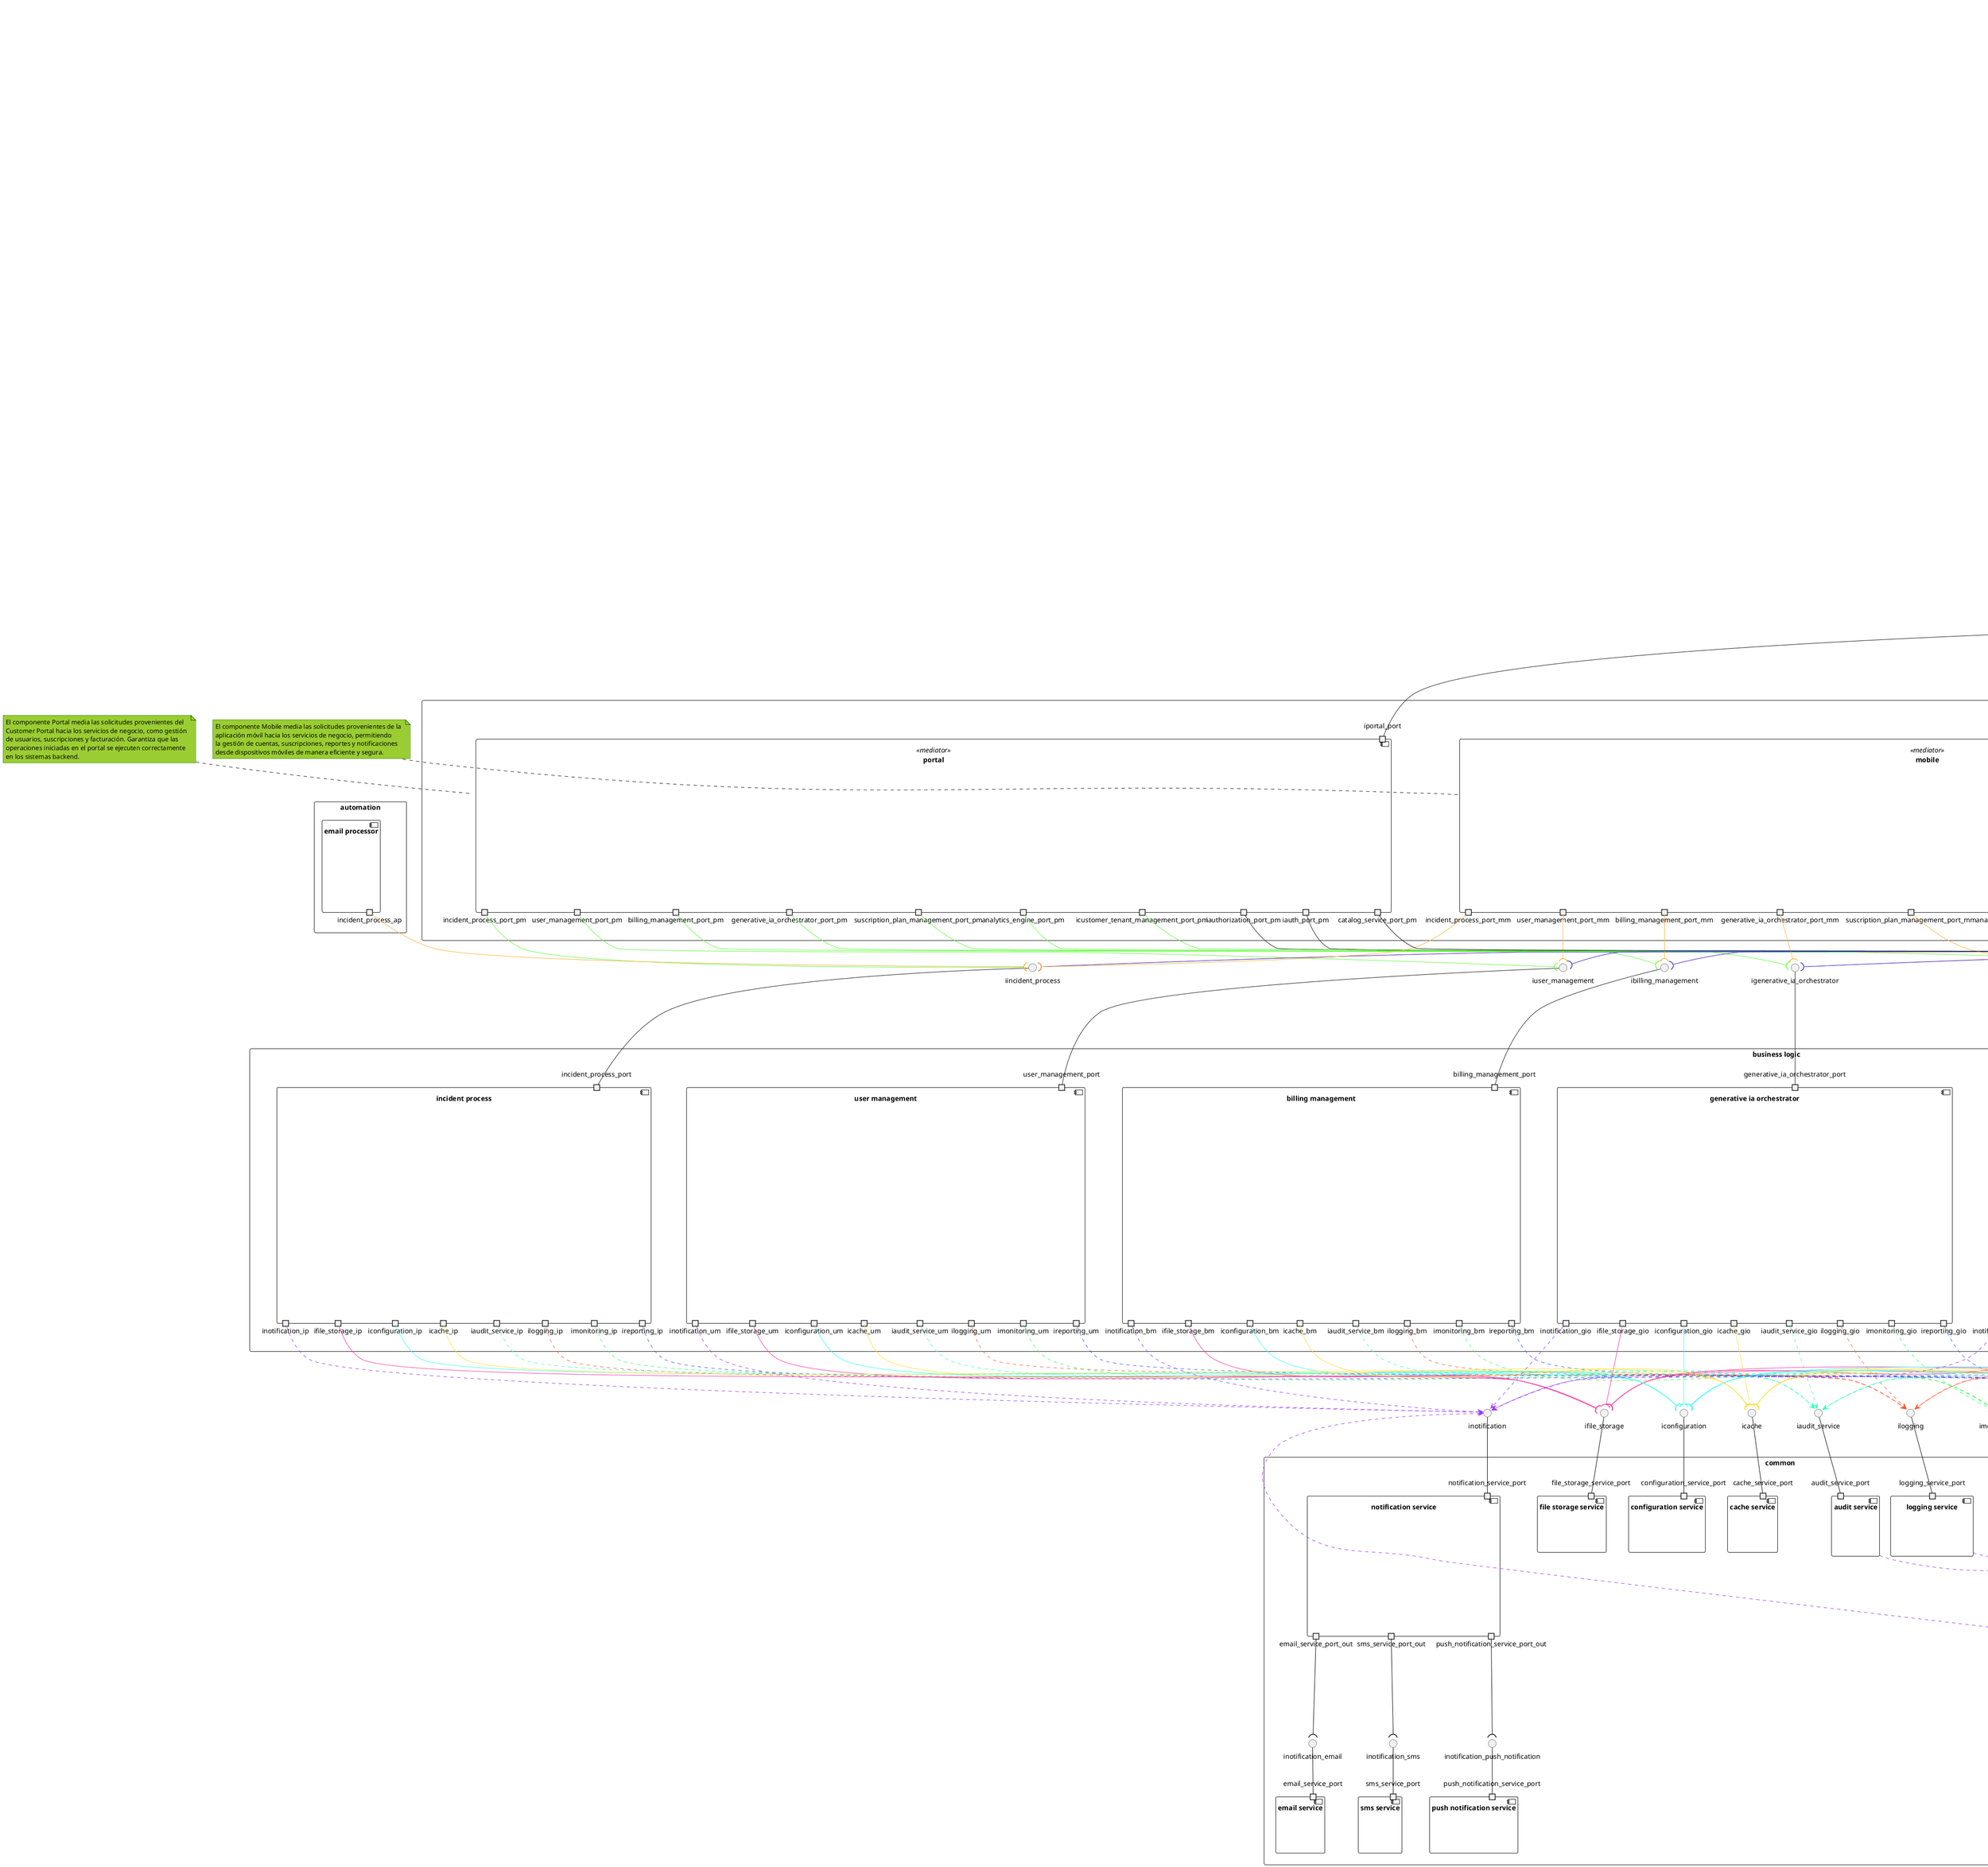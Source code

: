 @startuml component-connector
' #######################################################################
' # Component Connector
' #######################################################################

' -----------------------------------------------------------------------
' - Definir skinparam
' -----------------------------------------------------------------------
skinparam packageStyle rectangle
skinparam component {
    BackgroundColor<<ExternalComponent>> LightBlue
    BorderColor<<ExternalComponent>> DarkBlue
    FontColor<<ExternalComponent>> Black
}

' #######################################################################
' PRESENTATION LAYER
' #######################################################################
package "presentation" {
    component "customer portal" {
        portout gw_portal_port_out
    }
    component "client admin dashboard" {
        portout gw_admin_port_out
    }
    component "mobile app" {
        portout gw_mobile_port_out
    }
}

    component "integration service" <<ExternalComponent>>{
        portout integration_service_port
    }

' -----------------------------------------------------------------------
' - NOTAS
' -----------------------------------------------------------------------
    
    note right of "integration service"
    **Táctica de integrabilidad Aplicada: Adhere to Standards**
    
    - El Integration Service y el API Gateway siguen estándares bien definidos 
      de comunicación y seguridad (como REST, JSON, OAuth) para asegurar la 
      interoperabilidad entre componentes del sistema. Esto facilita la integración 
      de servicios y la escalabilidad del sistema, permitiendo que diferentes 
      componentes trabajen juntos de manera efectiva y sin problemas.
    end note
    
    note top of "customer portal"
        Es la interfaz principal utilizada por los clientes 
        para interactuar con los servicios que ofrece el sistema. 
        Permite a los usuarios gestionar sus cuentas, suscripciones, 
        acceder a productos, realizar consultas y recibir notificaciones. 
        Además, es el portal a través del cual los clientes pueden 
        visualizar y descargar reportes generados por el sistema, 
        proporcionando acceso a análisis y datos relevantes relacionados 
        con su uso de los servicios.
    end note
    note top of "client admin dashboard"
        Este componente es un panel de administración utilizado por los 
        administradores de los clientes para gestionar las configuraciones 
        específicas del cliente, monitorizar el uso de los servicios, 
        manejar usuarios internos y configurar políticas y permisos. 
        Es crucial para la administración interna de las cuentas de clientes, 
        permitiendo supervisar la actividad y ajustar configuraciones según 
        las necesidades del cliente.
    end note
    note top of "mobile app"
        La aplicación móvil permite a los usuarios de una empresa cliente de 
        ABCall interactuar de manera eficiente con los servicios desde 
        dispositivos móviles. Las funcionalidades principales incluyen la 
        interacción con un chatbot, consulta del estado de solicitudes, respuesta 
        a encuestas, creación de incidentes (PQR), y la actualización de datos 
        personales y preferencias de comunicación. Los usuarios también pueden 
        visualizar indicadores y tableros de control, acceder a reportes de 
        llamadas y recibir notificaciones sobre incidentes. Además, ofrece acceso 
        a servicios de inteligencia artificial generativa, permitiendo que los 
        usuarios reciban respuestas automatizadas y personalizadas según sus 
        interacciones. Esta app está diseñada para ser ligera, responsiva y fácil 
        de usar, asegurando que los usuarios móviles tengan una experiencia fluida 
        y funcional en cualquier momento y lugar​ .
    end note
    note top of "integration service"
        "Corresponde en general a los servicios implemetados 
        por los clientes para integrarse con ABCall"
    end note
    note top of "presentation"
        **Tácticas de Seguridad Aplicadas en la Capa de Presentación**:
        **Validate Input**: Desde la perspectiva de las interfaces de usuario (Customer Portal, 
        Client Admin Dashboard, Mobile App), es crucial validar todos los datos ingresados por 
        los usuarios antes de enviarlos al backend. Esto incluye la verificación de campos de 
        formularios, longitud de cadenas, formato de datos y contenido apropiado. La validación 
        en el frontend no solo mejora la experiencia del usuario al prevenir errores, sino que 
        también actúa como una primera línea de defensa contra datos maliciosos.
    end note

' #######################################################################
' GATEWAY LAYER
' #######################################################################

package gateway {
    component "api gateway" {
        portin gw_integration_port
        portin gw_portal_port
        portin gw_admin_port
        portin gw_mobile_port
        portout iintegration_port_gw
        portout iportal_port_gw
        portout imobile_port_gw
        portout iadmin_port_gw
    }
}

' -----------------------------------------------------------------------
' - INTERFACES
' -----------------------------------------------------------------------

interface igwportal
interface igwadmin
interface igwmobile
interface igw_integration

' -----------------------------------------------------------------------
' - CONEXIONES
' -----------------------------------------------------------------------
gw_portal_port -up- igwportal
gw_admin_port -up- igwadmin
gw_mobile_port -up- igwmobile


gw_portal_port_out -down-( igwportal
gw_admin_port_out -down-( igwadmin
gw_mobile_port_out -down-( igwmobile

gw_integration_port -up- igw_integration
integration_service_port -down-( igw_integration

' -----------------------------------------------------------------------
' - NOTAS
' -----------------------------------------------------------------------

note right of "api gateway" 
   El API Gateway actúa como un punto de entrada central para todas 
   las solicitudes de los clientes y sistemas externos. Funciona 
   como un proxy inverso, dirigiendo las solicitudes a los servicios
   apropiados según el tipo de solicitud. Además, gestiona funciones 
   transversales como la autenticación, autorización, limitación de 
   tasas, registro de logs y balanceo de carga. 
   Es crucial para la seguridad y el rendimiento del sistema, asegurando 
   que solo las solicitudes válidas y seguras lleguen a los servicios internos.
end note
skinparam note {
    BackgroundColor YellowGreen
    BorderColor DarkGreen
    FontColor Black
}

note right of "api gateway"
    El uso del patrón de API Gateway es crucial en arquitecturas Cloud Native, 
    ya que centraliza el manejo de solicitudes, simplifica la integración 
    de servicios, y mejora la seguridad al actuar como un único punto de 
    entrada para todos los microservicios. Esto permite aplicar políticas 
    de seguridad, autenticación, autorización y control de tráfico de manera 
    unificada, garantizando un acceso consistente y seguro a los servicios 
    distribuidos.
end note




' #######################################################################
' ORCHESTRATION LAYER
' #######################################################################

package Orchestration{
    component "integration" <<mediator>>{
        portin iintegration_port
        portout iauth_port_im
        portout iauthorization_port_im
        portout icustomer_tenant_management_port_im
        portout suscription_plan_management_port_im
        portout user_management_port_im
        portout billing_management_port_im
        portout incident_process_port_im
        portout generative_ia_orchestrator_port_im
        portout analytics_engine_port_im
        portout catalog_service_port_im
    }
    component "portal" <<mediator>>{
        portin iportal_port
        portout iauth_port_pm
        portout iauthorization_port_pm
        portout icustomer_tenant_management_port_pm
        portout suscription_plan_management_port_pm
        portout user_management_port_pm
        portout billing_management_port_pm
        portout incident_process_port_pm
        portout generative_ia_orchestrator_port_pm
        portout analytics_engine_port_pm
        portout catalog_service_port_pm
    }
    component "admin dashboard" <<mediator>>{
        portin iadmin_port
        portout iauth_port_adm
        portout iauthorization_port_adm
        portout icustomer_tenant_management_port_adm
        portout suscription_plan_management_port_adm
        portout user_management_port_adm
        portout billing_management_port_adm
        portout incident_process_port_adm
        portout generative_ia_orchestrator_port_adm
        portout analytics_engine_port_adm
        portout catalog_service_port_adm
    }
    component mobile <<mediator>> {
        portin imobile_port
        portout iauth_port_mm
        portout iauthorization_port_mm
        portout icustomer_tenant_management_port_mm
        portout suscription_plan_management_port_mm
        portout user_management_port_mm
        portout billing_management_port_mm
        portout incident_process_port_mm
        portout generative_ia_orchestrator_port_mm
        portout analytics_engine_port_mm
        portout catalog_service_port_mm
    }
}

' -----------------------------------------------------------------------
' - INTERFACES
' -----------------------------------------------------------------------

interface iintegration
iintegration_port -up- iintegration

interface iportal
iportal_port -up- iportal

interface iadmin
iadmin_port -up- iadmin

interface imobile
imobile_port -up- imobile

' -----------------------------------------------------------------------
' - CONEXIONES
' -----------------------------------------------------------------------
imobile_port_gw -down-( imobile
iadmin_port_gw -down-( iadmin
iportal_port_gw -down-( iportal
iintegration_port_gw -down-( iintegration

'-----------------------------------------------------------------------
' - NOTAS
'-----------------------------------------------------------------------

note left of "integration"
    El componente Integration orquesta y coordina las interacciones 
    entre el sistema principal y servicios externos, asegurando 
    que las solicitudes se procesen de manera eficiente y ordenada. 
    Es vital para manejar la autenticación, autorización, y gestión 
    de usuarios entre sistemas distribuidos.
end note

note top of "portal"
    El componente Portal media las solicitudes provenientes del 
    Customer Portal hacia los servicios de negocio, como gestión 
    de usuarios, suscripciones y facturación. Garantiza que las 
    operaciones iniciadas en el portal se ejecuten correctamente 
    en los sistemas backend.
end note

note left of "admin dashboard"
    Admin Dashboard orquesta las interacciones iniciadas desde el 
    panel de administración de clientes, manejando configuraciones, 
    políticas y la supervisión de actividades, asegurando una 
    administración coherente y segura.
end note

note top of "mobile"
    El componente Mobile media las solicitudes provenientes de la 
    aplicación móvil hacia los servicios de negocio, permitiendo 
    la gestión de cuentas, suscripciones, reportes y notificaciones 
    desde dispositivos móviles de manera eficiente y segura.
end note

note top of "Orchestration"
    El **patrón Mediator** es esencial en arquitecturas Cloud Native para centralizar la 
    comunicación entre servicios distribuidos, reduciendo el acoplamiento y 
    simplificando la coordinación. Los cuatro mediadores en este diseño:
    
    - **Integration Mediator**: Coordina la interacción entre el sistema principal y 
      servicios externos, manejando autenticación, autorización y la gestión de usuarios.
    
    - **Portal Mediator**: Media las solicitudes del Customer Portal hacia los servicios 
      de negocio, asegurando operaciones eficientes y seguras.
    
    - **Admin Dashboard Mediator**: Orquesta las interacciones desde el panel de 
      administración, gestionando configuraciones y políticas de manera coherente.
    
    - **Mobile Mediator**: Gestiona las solicitudes desde la aplicación móvil hacia los 
      servicios de negocio, optimizando la experiencia en dispositivos móviles.
end note

note top of "Orchestration"
    **Tácticas de Seguridad Aplicadas en el Módulo de Orquestación**:
    
    - **Limit Access**: En el módulo de Orquestación, esta táctica se aplica al garantizar que solo 
      los mediadores (Integration, Portal, Admin Dashboard, Mobile) puedan interactuar directamente 
      con los servicios de negocio y backend. Los mediadores controlan el acceso a los recursos, 
      permitiendo solo lo necesario según las reglas de negocio definidas, protegiendo así 
      los servicios críticos del acceso no autorizado.
    
    - **Limit Exposure**: Esta táctica se implementa limitando la exposición de los servicios backend 
      solo a través de los mediadores. Los mediadores filtran las solicitudes, asegurando que 
      los detalles internos del sistema no sean visibles ni accesibles desde el exterior, 
      minimizando la superficie de ataque y exponiendo solo la información estrictamente necesaria.
end note

note top of "Orchestration"
    **Gestión de Sagas y Rollbacks para Asegurar la Transaccionalidad**:
    
    - **Sagas**: Los mediadores dentro del módulo de Orquestación (Integration, Portal, Admin Dashboard, Mobile) 
      implementan Sagas para coordinar operaciones distribuidas. Cada paso de la Saga es una transacción 
      independiente, con su correspondiente operación de compensación (Rollback) en caso de fallo.
    
    - **Rollback (Táctica de Reparación)**: Si una operación dentro de una Saga falla, el mediador 
      ejecuta un Rollback para deshacer cualquier cambio realizado por transacciones anteriores, 
      garantizando que el sistema regrese a un estado consistente.
    
    - **Transacciones (Táctica de Prevención de Fallas)**: Las Sagas aseguran la transaccionalidad en 
      un entorno distribuido, donde cada paso es atómico y coherente. Esto previene fallas al asegurar 
      que un conjunto de operaciones se ejecute completamente o no se ejecute en absoluto, manteniendo 
      la consistencia del sistema.
end note

note top of "Orchestration"
    **Tácticas de (**Disponibilidad**) /Resiliencia Aplicadas en el Módulo de Orquestación**:
    
    - **Retry (con Circuit Breakers)**: Los mediadores dentro del módulo de Orquestación 
      (Integration, Portal, Admin Dashboard, Mobile) implementan la táctica de Retry para 
      reintentar operaciones fallidas debido a fallos temporales en los servicios backend. 
      Para evitar ciclos de fallos continuos, los Circuit Breakers se activan después de 
      múltiples fallos consecutivos, bloqueando temporalmente nuevas solicitudes al servicio 
      afectado. Esto protege al sistema de sobrecargas y permite que los servicios se recuperen 
      antes de recibir nuevas solicitudes.
end note

note bottom of "Orchestration"
    **Táctica de Performance Aplicada: Limit Even Response con Rate Limiting**:
    
    - **Limit Even Response con Rate Limiting**: Los mediadores en el módulo de Orquestación 
      (Integration, Portal, Admin Dashboard, Mobile) implementan Rate Limiting para controlar 
      la cantidad de solicitudes que se procesan en un período de tiempo determinado. Esto 
      asegura que el sistema no se sobrecargue, manteniendo un rendimiento constante y evitando 
      que un aumento repentino en la carga afecte negativamente la disponibilidad y capacidad 
      de respuesta de los servicios de backend. Rate Limiting permite que los recursos se utilicen 
      de manera equitativa y eficiente, protegiendo el sistema de picos de tráfico inesperados.
end note

note top of "Orchestration"
    **Táctica de integrabilidad Aplicada: Orchestrate**
    
    - Los mediadores dentro del módulo de Orquestación (Integration, Portal, 
      Admin Dashboard, Mobile) implementan la táctica de Orchestrate para coordinar 
      las interacciones entre servicios de backend. Esto asegura que las operaciones 
      que dependen de múltiples servicios se completen de manera exitosa y coherente, 
      manteniendo la integridad de las transacciones y el flujo de trabajo.
end note
' #######################################################################
' SECURITY LAYER
' #######################################################################

package security {
    component "authorization service" {
        port iauthorization_port
    }
    component "authentication service" {
        port iauth_port
    }
}

' -----------------------------------------------------------------------
' - INTERFACES
' -----------------------------------------------------------------------

interface iauth
iauth_port -up- iauth
interface iauthorization
iauthorization_port -up- iauthorization

' -----------------------------------------------------------------------
' - CONEXIONES
' -----------------------------------------------------------------------

' .......................................................................
' AUTHENTICATION CONNECTIONS
' .......................................................................
iauth_port_im -down-( iauth
iauth_port_pm -down-( iauth
iauth_port_adm -down-( iauth
iauth_port_mm -down-( iauth

' .......................................................................
' AUTHORIZATION CONNECTIONS
' .......................................................................
iauthorization_port_im -down-( iauthorization
iauthorization_port_pm -down-( iauthorization
iauthorization_port_adm -down-( iauthorization
iauthorization_port_mm -down-( iauthorization

' -----------------------------------------------------------------------
' - NOTAS
' -----------------------------------------------------------------------
note bottom of "authorization service"
    El servicio de Authorization se encarga de verificar que los usuarios tengan 
    los permisos adecuados para acceder a recursos específicos. Implementa políticas 
    de control de acceso basadas en roles (RBAC) y permisos, garantizando que solo 
    usuarios autorizados puedan realizar ciertas acciones, manteniendo la seguridad 
    y la integridad del sistema.
end note

note bottom of "authentication service"
    El servicio de Authentication gestiona la verificación de identidad de los usuarios 
    antes de permitirles acceder a los servicios del sistema. Soporta autenticación mediante 
    contraseñas, autenticación de dos factores (2FA), y tokens, asegurando que solo usuarios 
    legítimos puedan interactuar con el sistema, protegiendo contra accesos no autorizados.
end note

note right of "security"
    **Tácticas de Seguridad Aplicadas en el Proyecto**:
    
    - **Identify Actors**: Todos los usuarios y sistemas externos que interactúan con la plataforma 
      serán identificados antes de acceder a los servicios, asegurando que el sistema pueda reconocer 
      la fuente de todas las solicitudes.
    
    - **Authenticate Actors**: Se implementará autenticación robusta (incluyendo 2FA y contraseñas 
      seguras) para todas las interfaces del proyecto, como la aplicación móvil, el portal del cliente 
      y el panel de administración, garantizando que solo los usuarios legítimos accedan al sistema.
    
    - **Authorize Actors**: El acceso a funcionalidades y datos específicos estará controlado mediante 
      políticas de autorización, asegurando que solo usuarios con los permisos adecuados puedan 
      realizar acciones sensibles, como cambios en configuraciones o acceso a información confidencial.
    
    - **Restrict Login**: Se protegerán las interfaces de usuario mediante la restricción de intentos 
      de inicio de sesión fallidos, bloqueando temporalmente cuentas para prevenir ataques de fuerza 
      bruta y garantizar la seguridad del acceso.
end note

' #######################################################################
' AUTOMATION LAYER
' #######################################################################
package automation {
    component "email processor" {
        portout incident_process_ap
    }
}


' #######################################################################
' BUSINESS LOGIC LAYER
' #######################################################################

package "business logic" {
    component "customer tenant management" {
        portin customer_tenant_management_port
        portout ilogging_ctm
        portout imonitoring_ctm
        portout ireporting_ctm
        portout ifile_storage_ctm
        portout iconfiguration_ctm
        portout icache_ctm
        portout inotification_ctm
        portout iaudit_service_ctm
    }
    component "user management" {
        portin user_management_port
        portout ilogging_um
        portout imonitoring_um
        portout ireporting_um
        portout ifile_storage_um
        portout iconfiguration_um
        portout icache_um
        portout inotification_um
        portout iaudit_service_um
    }
    component "suscription plan management" {
        portin suscription_plan_management_port
        portout ilogging_spm
        portout imonitoring_spm
        portout ireporting_spm
        portout ifile_storage_spm
        portout iconfiguration_spm
        portout icache_spm
        portout inotification_spm
        portout iaudit_service_spm
    }
    component "billing management" {
        portin billing_management_port
        portout ilogging_bm
        portout imonitoring_bm
        portout ireporting_bm
        portout ifile_storage_bm
        portout iconfiguration_bm
        portout icache_bm
        portout inotification_bm
        portout iaudit_service_bm
    }
    component "incident process" {
        portin incident_process_port
        portout ilogging_ip
        portout imonitoring_ip
        portout ireporting_ip
        portout ifile_storage_ip
        portout iconfiguration_ip
        portout icache_ip
        portout inotification_ip
        portout iaudit_service_ip
    }

    component "generative ia orchestrator" {
        portin generative_ia_orchestrator_port
        portout ilogging_gio
        portout imonitoring_gio
        portout ireporting_gio
        portout ifile_storage_gio
        portout iconfiguration_gio
        portout icache_gio
        portout inotification_gio
        portout iaudit_service_gio
    }
    component "analytics engine" {
        portin analytics_engine_port
        portout ilogging_ae
        portout imonitoring_ae
        portout ireporting_ae
        portout ifile_storage_ae
        portout iconfiguration_ae
        portout icache_ae
        portout inotification_ae
        portout iaudit_service_ae
    }
}

' -----------------------------------------------------------------------
' - INTERFACES
' -----------------------------------------------------------------------
interface icustomer_tenant_management
customer_tenant_management_port -up- icustomer_tenant_management

interface iuser_management
user_management_port -up- iuser_management

interface isuscription_plan_management
suscription_plan_management_port -up- isuscription_plan_management

interface ibilling_management
billing_management_port -up- ibilling_management

interface iincident_process
incident_process_port -up- iincident_process

interface igenerative_ia_orchestrator
generative_ia_orchestrator_port -up- igenerative_ia_orchestrator

interface ianalytics_engine
analytics_engine_port -up- ianalytics_engine

' -----------------------------------------------------------------------
' - CONEXIONES
' -----------------------------------------------------------------------

' .......................................................................
' INTEGRACTION CONNECTIONS
' .......................................................................
skinparam class {
  ArrowColor #FF5733
}
icustomer_tenant_management_port_im -down-( icustomer_tenant_management
user_management_port_im -down-( iuser_management
suscription_plan_management_port_im -down-( isuscription_plan_management
billing_management_port_im -down-( ibilling_management
incident_process_port_im -down-( iincident_process
generative_ia_orchestrator_port_im -down-( igenerative_ia_orchestrator
analytics_engine_port_im -down-( ianalytics_engine

' .......................................................................
' PORTAL CONNECTIONS
' .......................................................................
skinparam class {
  ArrowColor #58FF33
}
icustomer_tenant_management_port_pm -down-( icustomer_tenant_management
user_management_port_pm -down-( iuser_management
suscription_plan_management_port_pm -down-( isuscription_plan_management
billing_management_port_pm -down-( ibilling_management
incident_process_port_pm -down-( iincident_process
generative_ia_orchestrator_port_pm -down-( igenerative_ia_orchestrator
analytics_engine_port_pm -down-( ianalytics_engine

' .......................................................................
' ADMIN CONNECTIONS
' .......................................................................
skinparam class {
  ArrowColor #3347FF
}
icustomer_tenant_management_port_adm -down-( icustomer_tenant_management
user_management_port_adm -down-( iuser_management
suscription_plan_management_port_adm -down-( isuscription_plan_management
billing_management_port_adm -down-( ibilling_management
incident_process_port_adm -down-( iincident_process
generative_ia_orchestrator_port_adm -down-( igenerative_ia_orchestrator
analytics_engine_port_adm -down-( ianalytics_engine

' .......................................................................
' MOBILE CONNECTIONS
' .......................................................................
skinparam class {
  ArrowColor #FFB133
}
icustomer_tenant_management_port_mm -down-( icustomer_tenant_management
user_management_port_mm -down-( iuser_management
suscription_plan_management_port_mm -down-( isuscription_plan_management
billing_management_port_mm -down-( ibilling_management
incident_process_port_mm -down-( iincident_process
generative_ia_orchestrator_port_mm -down-( igenerative_ia_orchestrator
analytics_engine_port_mm -down-( ianalytics_engine




incident_process_ap -down-( iincident_process

skinparam class {
  ArrowColor #000000
}

'-----------------------------------------------------------------------
' - NOTAS
'-----------------------------------------------------------------------

note bottom of "customer tenant management"
    "customer tenant management" es un componente que 
    se encarga de gestionar los 
    clientes de ABCall, sus configuraciones 
    y el estado general de la suscripción al servicio.
end note

note bottom of "suscription plan management"
    "suscription plan management" Gestiona la informacion y 
    configuracion de las susbcripciones y planes.
    Incluye la configuracion de precios,
    limites de uso y restricciones.
    Registro de historico de cambios de planes para clientes.
    Selección de planes y configuracion de planes por cliente.
end note

note bottom of "business logic"
    **Tácticas de Seguridad Aplicadas en la Capa de Lógica de Negocio**:
    **Validate Input**: En los componentes de Business Logic (Customer Tenant Management, 
    User Management, Subscription Plan Management, etc.), validar la entrada es esencial 
    para garantizar que los datos procesados sean correctos y seguros. Antes de realizar 
    cualquier operación crítica, como la actualización de datos de clientes o la ejecución 
    de procesos de facturación, se debe asegurar que la entrada recibida cumpla con las 
    expectativas del sistema en términos de formato, coherencia y seguridad, evitando así 
    la corrupción de datos o la generación de errores en el sistema.
end note

' #######################################################################
' COMMON SERVICES
' #######################################################################

package common {
    component catalog_service {
        portin catalog_service_port
    }

' -----------------------------------------------------------------------
' - COMPONENTES DE NOTIFICACION
' -----------------------------------------------------------------------
    component "notification service" {
        portin notification_service_port
        portout email_service_port_out
        portout sms_service_port_out
        portout push_notification_service_port_out
    }

    component "email service" {
        portin email_service_port
    }

    interface inotification_email
    email_service_port -up- inotification_email
    email_service_port_out -down-( inotification_email

    component "sms service" {
        portin sms_service_port
    }

    interface inotification_sms
    sms_service_port -up- inotification_sms
    sms_service_port_out -down-( inotification_sms

    component "push notification service" {
        portin push_notification_service_port
    }

    interface inotification_push_notification
    push_notification_service_port -up- inotification_push_notification
    push_notification_service_port_out -down-( inotification_push_notification

' -----------------------------------------------------------------------
' - OTROS SERVICIOS COMUNES
' -----------------------------------------------------------------------
    
    component "audit service" {
        portin audit_service_port
    }
    component "logging service" {
        portin logging_service_port
    }

    component "monitoring service" {
        portin monitoring_service_port
        portout notification_service_port_out_monitoring
    }

    component "reporting service" {
        portin reporting_service_port
    }
    component "file storage service" {
        portin file_storage_service_port
    }
    component "configuration service" {
        portin configuration_service_port
    }
    component "cache service" {
        portin cache_service_port
    }
}

' -----------------------------------------------------------------------
' - INTERFACES
' -----------------------------------------------------------------------

interface icatalog_service
catalog_service_port -up- icatalog_service

interface iaudit_service
audit_service_port -up- iaudit_service

interface ilogging
logging_service_port -up- ilogging

interface imonitoring
monitoring_service_port -up- imonitoring

interface ireporting
reporting_service_port -up- ireporting

interface ifile_storage
file_storage_service_port -up- ifile_storage

interface iconfiguration
configuration_service_port -up- iconfiguration

interface icache
cache_service_port -up- icache

interface inotification
notification_service_port -up- inotification

' -----------------------------------------------------------------------
' - CONEXIONES
' -----------------------------------------------------------------------

catalog_service_port_im -down-( icatalog_service
catalog_service_port_pm -down-( icatalog_service
catalog_service_port_adm -down-( icatalog_service
catalog_service_port_mm -down-( icatalog_service


' .......................................................................
' LOGGING CONNECTIONS
' .......................................................................
skinparam class {
  ArrowColor #FF5733
}
ilogging_ctm .down.> ilogging
ilogging_um .down.> ilogging
ilogging_spm .down.> ilogging
ilogging_bm .down.> ilogging
ilogging_ip .down.> ilogging
ilogging_gio .down.> ilogging
ilogging_ae .down.> ilogging

' .......................................................................
' AUDIT CONNECTIONS
' .......................................................................
skinparam class {
  ArrowColor #33FFBE
}

iaudit_service_ctm .down.> iaudit_service
iaudit_service_um .down.> iaudit_service
iaudit_service_spm .down.> iaudit_service
iaudit_service_bm .down.> iaudit_service
iaudit_service_ip .down.> iaudit_service
iaudit_service_gio .down.> iaudit_service
iaudit_service_ae .down.> iaudit_service


' .......................................................................
' MONITORING CONNECTIONS
' .......................................................................
skinparam class {
  ArrowColor #33FF57
}
imonitoring_ctm .down.> imonitoring
imonitoring_um .down.> imonitoring
imonitoring_spm .down.> imonitoring
imonitoring_bm .down.> imonitoring
imonitoring_ip .down.> imonitoring
imonitoring_gio .down.> imonitoring
imonitoring_ae .down.> imonitoring

' .......................................................................
' REPORTING CONNECTIONS
' .......................................................................
skinparam class {
  ArrowColor #3357FF
}
ireporting_ctm .down.> ireporting
ireporting_um .down.> ireporting
ireporting_spm .down.> ireporting
ireporting_bm .down.> ireporting
ireporting_ip .down.> ireporting
ireporting_gio .down.> ireporting
ireporting_ae .down.> ireporting

' .......................................................................
' FILE STORAGE CONNECTIONS
' .......................................................................
skinparam class {
  ArrowColor #FF33A1
}
ifile_storage_ctm -down-( ifile_storage
ifile_storage_um -down-( ifile_storage
ifile_storage_spm -down-( ifile_storage
ifile_storage_bm -down-( ifile_storage
ifile_storage_ip -down-( ifile_storage
ifile_storage_gio -down-( ifile_storage
ifile_storage_ae -down-( ifile_storage

' .......................................................................
' CONFIGURATION CONNECTIONS
' .......................................................................

skinparam class {
  ArrowColor #33FFF7
}
iconfiguration_ctm -down-( iconfiguration
iconfiguration_um -down-( iconfiguration
iconfiguration_spm -down-( iconfiguration
iconfiguration_bm -down-( iconfiguration
iconfiguration_ip -down-( iconfiguration
iconfiguration_gio -down-( iconfiguration
iconfiguration_ae -down-( iconfiguration

' .......................................................................
' CACHE CONNECTIONS
' .......................................................................
skinparam class {
  ArrowColor #FFDD33
}
icache_ctm -down-( icache
icache_um -down-( icache
icache_spm -down-( icache
icache_bm -down-( icache
icache_ip -down-( icache
icache_gio -down-( icache
icache_ae -down-( icache

' .......................................................................
' NOTIFICATION CONNECTIONS
' .......................................................................
skinparam class {
  ArrowColor #9933FF
}
notification_service_port_out_monitoring .up.> inotification
inotification_ctm .down.> inotification 
inotification_um .down.> inotification 
inotification_spm .down.> inotification 
inotification_bm .down.> inotification 
inotification_ip .down.> inotification 
inotification_gio .down.> inotification 
inotification_ae .down.> inotification 


' .......................................................................
' NOTES
' .......................................................................
note bottom of "audit service"
    **Tácticas de Seguridad Aplicadas en el Proyecto**:
    
    - **Nonrepudiation**: El servicio de auditoría garantiza que todas las acciones importantes, 
      como transacciones y cambios en configuraciones, se registren de manera que no puedan ser 
      negadas posteriormente. Cada acción registrada incluye identificadores únicos, 
      marcas de tiempo y detalles relevantes para asegurar que las partes involucradas no puedan 
      repudiar su participación en la actividad registrada.
    
    - **Audit**: El servicio de auditoría mantendrá un registro detallado de las acciones realizadas 
      en el sistema, incluyendo accesos, modificaciones y transacciones críticas. 
      Estos registros se utilizarán para rastrear el origen de cualquier incidente de seguridad, 
      permitiendo la identificación de actores malintencionados y facilitando la recuperación del sistema.
end note
note bottom of "monitoring service"
    **Tácticas de Disponibilidad Aplicadas en Monitoring Service**:
    
    - **Monitor**: El Monitoring Service supervisa en tiempo real los 
      tiempos de respuesta de los servicios, la latencia de las solicitudes, 
      y la correcta ejecución de procesos de software críticos. 
      Esto permite detectar cualquier degradación en el rendimiento o 
      problemas de disponibilidad que puedan afectar la experiencia del usuario, 
      generando alertas para tomar medidas correctivas oportunas.
    
    - **Condition Monitor**: Además, el Monitoring Service rastrea condiciones 
      específicas relacionadas con el software, como fallos en la ejecución de 
      servicios, errores en la lógica de aplicación, o bloqueos en procesos, 
      activando alertas y mecanismos de mitigación para asegurar que el sistema 
      mantenga su disponibilidad y rendimiento óptimo.
end note
note bottom of "logging service"
    **Tácticas de Disponibilidad Aplicadas en Logging Service**:
    
    - **Exception Detection**: El Logging Service captura y registra todas 
      las excepciones relacionadas con el software que ocurren durante la 
      operación del sistema. Esto incluye la detección de errores en la 
      ejecución de servicios, fallos en transacciones, y problemas de 
      integridad de datos. Los registros detallados permiten una rápida 
      identificación y resolución de problemas, minimizando el impacto 
      en la disponibilidad del sistema.
end note

note top of "common"
    **Táctica de Performance Aplicada en Microservicios Asíncronos**:
    
    - **Introduce Concurrency**: Los microservicios que manejan eventos asíncronos, como Logging, Monitoring, 
      Notification Service, implementan Concurrency para procesar múltiples eventos simultáneamente. Esto mejora 
      significativamente la eficiencia y la capacidad de respuesta del sistema, permitiendo que el procesamiento 
      de eventos ocurra en paralelo y asegurando que el sistema pueda manejar altos volúmenes de tráfico sin crear 
      cuellos de botella.
end note
note top of "common"
    **Táctica integrabilidad Aplicada: Abstract Common Services**
    
    - Los componentes de Common Services (como Notification Service, Logging Service, 
      Monitoring Service, Audit Service) están abstractos de manera que pueden ser 
      utilizados por otros componentes del sistema sin acoplamiento directo. 
      Esto mejora la reutilización y flexibilidad del sistema, permitiendo que estos 
      servicios comunes sean integrados fácilmente en diferentes partes del sistema.
end note


' #######################################################################

@enduml
